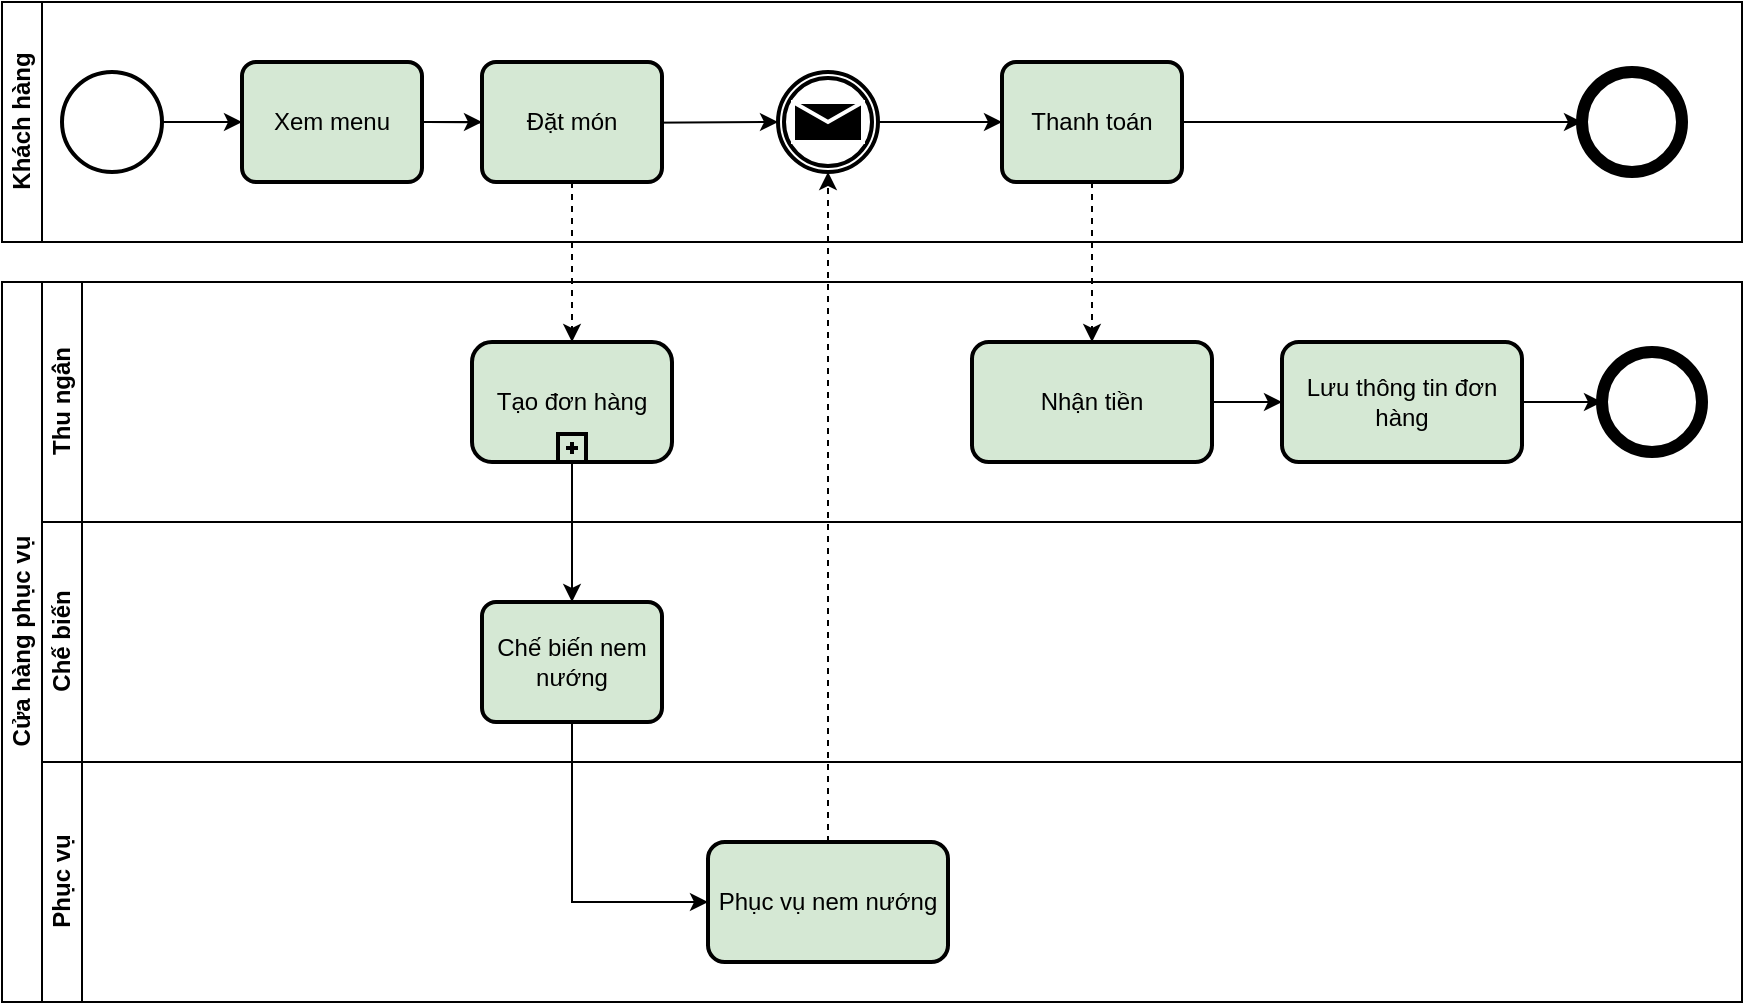 <mxfile version="20.3.0" type="device" pages="5"><diagram id="prtHgNgQTEPvFCAcTncT" name="Xử lý đơn đặt hàng"><mxGraphModel dx="462" dy="2034" grid="1" gridSize="10" guides="1" tooltips="1" connect="1" arrows="1" fold="1" page="1" pageScale="1" pageWidth="827" pageHeight="1169" math="0" shadow="0"><root><mxCell id="0"/><mxCell id="1" parent="0"/><mxCell id="dNxyNK7c78bLwvsdeMH5-19" value="Cửa hàng phục vụ" style="swimlane;html=1;childLayout=stackLayout;resizeParent=1;resizeParentMax=0;horizontal=0;startSize=20;horizontalStack=0;" parent="1" vertex="1"><mxGeometry x="120" y="120" width="870" height="360" as="geometry"/></mxCell><mxCell id="dNxyNK7c78bLwvsdeMH5-21" value="Thu ngân" style="swimlane;html=1;startSize=20;horizontal=0;" parent="dNxyNK7c78bLwvsdeMH5-19" vertex="1"><mxGeometry x="20" width="850" height="120" as="geometry"/></mxCell><mxCell id="tqj5btfS8SxG_10cW-rk-9" value="Tạo đơn hàng" style="points=[[0.25,0,0],[0.5,0,0],[0.75,0,0],[1,0.25,0],[1,0.5,0],[1,0.75,0],[0.75,1,0],[0.5,1,0],[0.25,1,0],[0,0.75,0],[0,0.5,0],[0,0.25,0]];shape=mxgraph.bpmn.task;whiteSpace=wrap;rectStyle=rounded;size=10;taskMarker=abstract;isLoopSub=1;shadow=0;sketch=0;fillStyle=auto;strokeColor=#000000;strokeWidth=2;fillColor=#d5e8d4;gradientDirection=west;" parent="dNxyNK7c78bLwvsdeMH5-21" vertex="1"><mxGeometry x="215" y="30" width="100" height="60" as="geometry"/></mxCell><mxCell id="C39uUO8axBg4CQBwCmu1-7" style="edgeStyle=orthogonalEdgeStyle;rounded=0;orthogonalLoop=1;jettySize=auto;html=1;exitX=1;exitY=0.5;exitDx=0;exitDy=0;entryX=0;entryY=0.5;entryDx=0;entryDy=0;entryPerimeter=0;" parent="dNxyNK7c78bLwvsdeMH5-21" source="tqj5btfS8SxG_10cW-rk-25" target="C39uUO8axBg4CQBwCmu1-4" edge="1"><mxGeometry relative="1" as="geometry"/></mxCell><mxCell id="tqj5btfS8SxG_10cW-rk-25" value="Lưu thông tin đơn hàng" style="whiteSpace=wrap;html=1;fillColor=#d5e8d4;strokeColor=#000000;rounded=1;arcSize=14;strokeWidth=2;" parent="dNxyNK7c78bLwvsdeMH5-21" vertex="1"><mxGeometry x="620" y="30" width="120" height="60" as="geometry"/></mxCell><mxCell id="C39uUO8axBg4CQBwCmu1-4" value="" style="points=[[0.145,0.145,0],[0.5,0,0],[0.855,0.145,0],[1,0.5,0],[0.855,0.855,0],[0.5,1,0],[0.145,0.855,0],[0,0.5,0]];shape=mxgraph.bpmn.event;html=1;verticalLabelPosition=bottom;labelBackgroundColor=#ffffff;verticalAlign=top;align=center;perimeter=ellipsePerimeter;outlineConnect=0;aspect=fixed;outline=end;symbol=terminate2;shadow=0;sketch=0;fillStyle=auto;strokeColor=#000000;strokeWidth=2;fillColor=#FFFFFF;gradientColor=none;gradientDirection=west;" parent="dNxyNK7c78bLwvsdeMH5-21" vertex="1"><mxGeometry x="780" y="35" width="50" height="50" as="geometry"/></mxCell><mxCell id="dNxyNK7c78bLwvsdeMH5-22" value="Chế biến" style="swimlane;html=1;startSize=20;horizontal=0;" parent="dNxyNK7c78bLwvsdeMH5-19" vertex="1"><mxGeometry x="20" y="120" width="850" height="120" as="geometry"/></mxCell><mxCell id="tqj5btfS8SxG_10cW-rk-7" value="Chế biến nem nướng" style="rounded=1;whiteSpace=wrap;html=1;absoluteArcSize=1;arcSize=14;strokeWidth=2;fillColor=#d5e8d4;strokeColor=#000000;" parent="dNxyNK7c78bLwvsdeMH5-22" vertex="1"><mxGeometry x="220" y="40" width="90" height="60" as="geometry"/></mxCell><mxCell id="tqj5btfS8SxG_10cW-rk-4" value="Phục vụ" style="swimlane;html=1;startSize=20;horizontal=0;" parent="dNxyNK7c78bLwvsdeMH5-19" vertex="1"><mxGeometry x="20" y="240" width="850" height="120" as="geometry"/></mxCell><mxCell id="tqj5btfS8SxG_10cW-rk-12" value="Phục vụ nem nướng" style="whiteSpace=wrap;html=1;fillColor=#d5e8d4;strokeColor=#000000;rounded=1;arcSize=14;strokeWidth=2;" parent="tqj5btfS8SxG_10cW-rk-4" vertex="1"><mxGeometry x="333" y="40" width="120" height="60" as="geometry"/></mxCell><mxCell id="tqj5btfS8SxG_10cW-rk-11" style="edgeStyle=orthogonalEdgeStyle;rounded=0;orthogonalLoop=1;jettySize=auto;html=1;" parent="dNxyNK7c78bLwvsdeMH5-19" source="tqj5btfS8SxG_10cW-rk-9" target="tqj5btfS8SxG_10cW-rk-7" edge="1"><mxGeometry relative="1" as="geometry"/></mxCell><mxCell id="tqj5btfS8SxG_10cW-rk-13" value="" style="edgeStyle=orthogonalEdgeStyle;rounded=0;orthogonalLoop=1;jettySize=auto;html=1;" parent="dNxyNK7c78bLwvsdeMH5-19" source="tqj5btfS8SxG_10cW-rk-7" target="tqj5btfS8SxG_10cW-rk-12" edge="1"><mxGeometry relative="1" as="geometry"><Array as="points"><mxPoint x="285" y="310"/></Array></mxGeometry></mxCell><mxCell id="dNxyNK7c78bLwvsdeMH5-20" value="Khách hàng&lt;br&gt;" style="swimlane;html=1;startSize=20;horizontal=0;" parent="1" vertex="1"><mxGeometry x="120" y="-20" width="870" height="120" as="geometry"/></mxCell><mxCell id="tqj5btfS8SxG_10cW-rk-19" style="edgeStyle=orthogonalEdgeStyle;rounded=0;orthogonalLoop=1;jettySize=auto;html=1;exitX=1;exitY=0.5;exitDx=0;exitDy=0;entryX=0;entryY=0.5;entryDx=0;entryDy=0;" parent="dNxyNK7c78bLwvsdeMH5-20" source="tqj5btfS8SxG_10cW-rk-1" target="tqj5btfS8SxG_10cW-rk-5" edge="1"><mxGeometry relative="1" as="geometry"/></mxCell><mxCell id="tqj5btfS8SxG_10cW-rk-1" value="Xem menu" style="rounded=1;whiteSpace=wrap;html=1;absoluteArcSize=1;arcSize=14;strokeWidth=2;fillColor=#d5e8d4;strokeColor=#000000;" parent="dNxyNK7c78bLwvsdeMH5-20" vertex="1"><mxGeometry x="120" y="30" width="90" height="60" as="geometry"/></mxCell><mxCell id="tqj5btfS8SxG_10cW-rk-18" style="edgeStyle=orthogonalEdgeStyle;rounded=0;orthogonalLoop=1;jettySize=auto;html=1;" parent="dNxyNK7c78bLwvsdeMH5-20" target="tqj5btfS8SxG_10cW-rk-16" edge="1"><mxGeometry relative="1" as="geometry"><mxPoint x="213" y="60" as="sourcePoint"/></mxGeometry></mxCell><mxCell id="tqj5btfS8SxG_10cW-rk-5" value="Đặt món" style="rounded=1;whiteSpace=wrap;html=1;absoluteArcSize=1;arcSize=14;strokeWidth=2;fillColor=#d5e8d4;strokeColor=#000000;" parent="dNxyNK7c78bLwvsdeMH5-20" vertex="1"><mxGeometry x="240" y="30" width="90" height="60" as="geometry"/></mxCell><mxCell id="C39uUO8axBg4CQBwCmu1-6" style="edgeStyle=orthogonalEdgeStyle;rounded=0;orthogonalLoop=1;jettySize=auto;html=1;entryX=0;entryY=0.5;entryDx=0;entryDy=0;entryPerimeter=0;" parent="dNxyNK7c78bLwvsdeMH5-20" source="tqj5btfS8SxG_10cW-rk-6" target="C39uUO8axBg4CQBwCmu1-3" edge="1"><mxGeometry relative="1" as="geometry"/></mxCell><mxCell id="tqj5btfS8SxG_10cW-rk-6" value="Thanh toán" style="rounded=1;whiteSpace=wrap;html=1;absoluteArcSize=1;arcSize=14;strokeWidth=2;fillColor=#d5e8d4;strokeColor=#000000;" parent="dNxyNK7c78bLwvsdeMH5-20" vertex="1"><mxGeometry x="500" y="30" width="90" height="60" as="geometry"/></mxCell><mxCell id="tqj5btfS8SxG_10cW-rk-20" style="edgeStyle=orthogonalEdgeStyle;rounded=0;orthogonalLoop=1;jettySize=auto;html=1;" parent="dNxyNK7c78bLwvsdeMH5-20" source="tqj5btfS8SxG_10cW-rk-16" target="tqj5btfS8SxG_10cW-rk-6" edge="1"><mxGeometry relative="1" as="geometry"/></mxCell><mxCell id="tqj5btfS8SxG_10cW-rk-16" value="" style="points=[[0.145,0.145,0],[0.5,0,0],[0.855,0.145,0],[1,0.5,0],[0.855,0.855,0],[0.5,1,0],[0.145,0.855,0],[0,0.5,0]];shape=mxgraph.bpmn.event;html=1;verticalLabelPosition=bottom;labelBackgroundColor=#ffffff;verticalAlign=top;align=center;perimeter=ellipsePerimeter;outlineConnect=0;aspect=fixed;outline=throwing;symbol=message;shadow=0;sketch=0;fillStyle=auto;strokeColor=#000000;strokeWidth=2;fillColor=#FFFFFF;gradientColor=none;gradientDirection=west;" parent="dNxyNK7c78bLwvsdeMH5-20" vertex="1"><mxGeometry x="388" y="35" width="50" height="50" as="geometry"/></mxCell><mxCell id="C39uUO8axBg4CQBwCmu1-2" style="edgeStyle=orthogonalEdgeStyle;rounded=0;orthogonalLoop=1;jettySize=auto;html=1;exitX=1;exitY=0.5;exitDx=0;exitDy=0;exitPerimeter=0;entryX=0;entryY=0.5;entryDx=0;entryDy=0;" parent="dNxyNK7c78bLwvsdeMH5-20" source="C39uUO8axBg4CQBwCmu1-1" target="tqj5btfS8SxG_10cW-rk-1" edge="1"><mxGeometry relative="1" as="geometry"/></mxCell><mxCell id="C39uUO8axBg4CQBwCmu1-1" value="" style="points=[[0.145,0.145,0],[0.5,0,0],[0.855,0.145,0],[1,0.5,0],[0.855,0.855,0],[0.5,1,0],[0.145,0.855,0],[0,0.5,0]];shape=mxgraph.bpmn.event;html=1;verticalLabelPosition=bottom;labelBackgroundColor=#ffffff;verticalAlign=top;align=center;perimeter=ellipsePerimeter;outlineConnect=0;aspect=fixed;outline=standard;symbol=general;shadow=0;sketch=0;fillStyle=auto;strokeColor=#000000;strokeWidth=2;fillColor=#FFFFFF;gradientColor=none;gradientDirection=west;" parent="dNxyNK7c78bLwvsdeMH5-20" vertex="1"><mxGeometry x="30" y="35" width="50" height="50" as="geometry"/></mxCell><mxCell id="C39uUO8axBg4CQBwCmu1-3" value="" style="points=[[0.145,0.145,0],[0.5,0,0],[0.855,0.145,0],[1,0.5,0],[0.855,0.855,0],[0.5,1,0],[0.145,0.855,0],[0,0.5,0]];shape=mxgraph.bpmn.event;html=1;verticalLabelPosition=bottom;labelBackgroundColor=#ffffff;verticalAlign=top;align=center;perimeter=ellipsePerimeter;outlineConnect=0;aspect=fixed;outline=end;symbol=terminate2;shadow=0;sketch=0;fillStyle=auto;strokeColor=#000000;strokeWidth=2;fillColor=#FFFFFF;gradientColor=none;gradientDirection=west;" parent="dNxyNK7c78bLwvsdeMH5-20" vertex="1"><mxGeometry x="790" y="35" width="50" height="50" as="geometry"/></mxCell><mxCell id="tqj5btfS8SxG_10cW-rk-10" style="edgeStyle=orthogonalEdgeStyle;rounded=0;orthogonalLoop=1;jettySize=auto;html=1;dashed=1;" parent="1" source="tqj5btfS8SxG_10cW-rk-5" target="tqj5btfS8SxG_10cW-rk-9" edge="1"><mxGeometry relative="1" as="geometry"/></mxCell><mxCell id="tqj5btfS8SxG_10cW-rk-17" style="edgeStyle=orthogonalEdgeStyle;rounded=0;orthogonalLoop=1;jettySize=auto;html=1;dashed=1;" parent="1" source="tqj5btfS8SxG_10cW-rk-12" target="tqj5btfS8SxG_10cW-rk-16" edge="1"><mxGeometry relative="1" as="geometry"/></mxCell><mxCell id="tqj5btfS8SxG_10cW-rk-26" value="" style="edgeStyle=orthogonalEdgeStyle;rounded=0;orthogonalLoop=1;jettySize=auto;html=1;" parent="1" source="tqj5btfS8SxG_10cW-rk-22" target="tqj5btfS8SxG_10cW-rk-25" edge="1"><mxGeometry relative="1" as="geometry"/></mxCell><mxCell id="tqj5btfS8SxG_10cW-rk-22" value="Nhận tiền" style="whiteSpace=wrap;html=1;fillColor=#d5e8d4;strokeColor=#000000;rounded=1;arcSize=14;strokeWidth=2;" parent="1" vertex="1"><mxGeometry x="605" y="150" width="120" height="60" as="geometry"/></mxCell><mxCell id="tqj5btfS8SxG_10cW-rk-23" value="" style="edgeStyle=orthogonalEdgeStyle;rounded=0;orthogonalLoop=1;jettySize=auto;html=1;dashed=1;" parent="1" source="tqj5btfS8SxG_10cW-rk-6" target="tqj5btfS8SxG_10cW-rk-22" edge="1"><mxGeometry relative="1" as="geometry"/></mxCell></root></mxGraphModel></diagram><diagram id="evUkQzdT36JFNRTCMVR0" name="Thu ngân"><mxGraphModel dx="1320" dy="2471" grid="1" gridSize="10" guides="1" tooltips="1" connect="1" arrows="1" fold="1" page="1" pageScale="1" pageWidth="1169" pageHeight="827" math="0" shadow="0"><root><mxCell id="0"/><mxCell id="1" parent="0"/><mxCell id="CgHrNS3hMX0rl1NIgt1t-1" value="Thu ngân" style="swimlane;html=1;startSize=20;horizontal=0;" vertex="1" parent="1"><mxGeometry x="120" y="540" width="870" height="120" as="geometry"/></mxCell><mxCell id="CgHrNS3hMX0rl1NIgt1t-2" style="edgeStyle=orthogonalEdgeStyle;rounded=0;orthogonalLoop=1;jettySize=auto;html=1;exitX=1;exitY=0.5;exitDx=0;exitDy=0;entryX=0;entryY=0.5;entryDx=0;entryDy=0;entryPerimeter=0;" edge="1" parent="CgHrNS3hMX0rl1NIgt1t-1" source="CgHrNS3hMX0rl1NIgt1t-3" target="CgHrNS3hMX0rl1NIgt1t-4"><mxGeometry relative="1" as="geometry"/></mxCell><mxCell id="CgHrNS3hMX0rl1NIgt1t-3" value="In hóa đơn" style="whiteSpace=wrap;html=1;fillColor=#d5e8d4;strokeColor=#000000;rounded=1;arcSize=14;strokeWidth=2;" vertex="1" parent="CgHrNS3hMX0rl1NIgt1t-1"><mxGeometry x="605" y="30" width="120" height="60" as="geometry"/></mxCell><mxCell id="CgHrNS3hMX0rl1NIgt1t-4" value="" style="points=[[0.145,0.145,0],[0.5,0,0],[0.855,0.145,0],[1,0.5,0],[0.855,0.855,0],[0.5,1,0],[0.145,0.855,0],[0,0.5,0]];shape=mxgraph.bpmn.event;html=1;verticalLabelPosition=bottom;labelBackgroundColor=#ffffff;verticalAlign=top;align=center;perimeter=ellipsePerimeter;outlineConnect=0;aspect=fixed;outline=end;symbol=terminate2;shadow=0;sketch=0;fillStyle=auto;strokeColor=#000000;strokeWidth=2;fillColor=#FFFFFF;gradientColor=none;gradientDirection=west;" vertex="1" parent="CgHrNS3hMX0rl1NIgt1t-1"><mxGeometry x="790" y="35" width="50" height="50" as="geometry"/></mxCell><mxCell id="CgHrNS3hMX0rl1NIgt1t-5" style="edgeStyle=orthogonalEdgeStyle;rounded=0;orthogonalLoop=1;jettySize=auto;html=1;exitX=1;exitY=0.5;exitDx=0;exitDy=0;exitPerimeter=0;entryX=0;entryY=0.5;entryDx=0;entryDy=0;" edge="1" parent="CgHrNS3hMX0rl1NIgt1t-1" source="CgHrNS3hMX0rl1NIgt1t-6" target="CgHrNS3hMX0rl1NIgt1t-8"><mxGeometry relative="1" as="geometry"/></mxCell><mxCell id="CgHrNS3hMX0rl1NIgt1t-6" value="" style="points=[[0.145,0.145,0],[0.5,0,0],[0.855,0.145,0],[1,0.5,0],[0.855,0.855,0],[0.5,1,0],[0.145,0.855,0],[0,0.5,0]];shape=mxgraph.bpmn.event;html=1;verticalLabelPosition=bottom;labelBackgroundColor=#ffffff;verticalAlign=top;align=center;perimeter=ellipsePerimeter;outlineConnect=0;aspect=fixed;outline=standard;symbol=general;shadow=0;sketch=0;fillStyle=auto;strokeColor=#000000;strokeWidth=2;fillColor=#FFFFFF;gradientColor=none;gradientDirection=west;" vertex="1" parent="CgHrNS3hMX0rl1NIgt1t-1"><mxGeometry x="50" y="35" width="50" height="50" as="geometry"/></mxCell><mxCell id="CgHrNS3hMX0rl1NIgt1t-7" value="" style="edgeStyle=orthogonalEdgeStyle;rounded=0;orthogonalLoop=1;jettySize=auto;html=1;" edge="1" parent="CgHrNS3hMX0rl1NIgt1t-1" source="CgHrNS3hMX0rl1NIgt1t-8" target="CgHrNS3hMX0rl1NIgt1t-10"><mxGeometry relative="1" as="geometry"/></mxCell><mxCell id="CgHrNS3hMX0rl1NIgt1t-8" value="Chọn số lượng" style="whiteSpace=wrap;html=1;fillColor=#d5e8d4;strokeColor=#000000;rounded=1;arcSize=14;strokeWidth=2;" vertex="1" parent="CgHrNS3hMX0rl1NIgt1t-1"><mxGeometry x="175" y="30" width="120" height="60" as="geometry"/></mxCell><mxCell id="CgHrNS3hMX0rl1NIgt1t-9" style="edgeStyle=orthogonalEdgeStyle;rounded=0;orthogonalLoop=1;jettySize=auto;html=1;exitX=1;exitY=0.5;exitDx=0;exitDy=0;entryX=0;entryY=0.5;entryDx=0;entryDy=0;" edge="1" parent="CgHrNS3hMX0rl1NIgt1t-1" source="CgHrNS3hMX0rl1NIgt1t-10" target="CgHrNS3hMX0rl1NIgt1t-3"><mxGeometry relative="1" as="geometry"/></mxCell><mxCell id="CgHrNS3hMX0rl1NIgt1t-10" value="Điều chỉnh" style="whiteSpace=wrap;html=1;fillColor=#d5e8d4;strokeColor=#000000;rounded=1;arcSize=14;strokeWidth=2;" vertex="1" parent="CgHrNS3hMX0rl1NIgt1t-1"><mxGeometry x="375" y="30" width="120" height="60" as="geometry"/></mxCell></root></mxGraphModel></diagram><diagram id="31-nG0EO3B9idRztTDaN" name="Target"><mxGraphModel dx="1848" dy="4287" grid="1" gridSize="10" guides="1" tooltips="1" connect="1" arrows="1" fold="1" page="1" pageScale="1" pageWidth="1169" pageHeight="827" math="0" shadow="0"><root><mxCell id="0"/><mxCell id="1" parent="0"/><mxCell id="dOikGZTHgLHXeLxT-Eql-1" value="Cửa hàng phục vụ" style="swimlane;html=1;childLayout=stackLayout;resizeParent=1;resizeParentMax=0;horizontal=0;startSize=20;horizontalStack=0;" parent="1" vertex="1"><mxGeometry x="120" y="120" width="1120" height="370" as="geometry"/></mxCell><mxCell id="dOikGZTHgLHXeLxT-Eql-2" value="Thu ngân" style="swimlane;html=1;startSize=20;horizontal=0;" parent="dOikGZTHgLHXeLxT-Eql-1" vertex="1"><mxGeometry x="20" width="1100" height="120" as="geometry"/></mxCell><mxCell id="RlAkxataV7DpZ36zfVi7-2" style="edgeStyle=orthogonalEdgeStyle;rounded=0;orthogonalLoop=1;jettySize=auto;html=1;exitX=1;exitY=0.5;exitDx=0;exitDy=0;exitPerimeter=0;entryX=0;entryY=0.5;entryDx=0;entryDy=0;entryPerimeter=0;" parent="dOikGZTHgLHXeLxT-Eql-2" source="dOikGZTHgLHXeLxT-Eql-3" target="RlAkxataV7DpZ36zfVi7-1" edge="1"><mxGeometry relative="1" as="geometry"/></mxCell><mxCell id="dOikGZTHgLHXeLxT-Eql-3" value="Tạo đơn hàng" style="points=[[0.25,0,0],[0.5,0,0],[0.75,0,0],[1,0.25,0],[1,0.5,0],[1,0.75,0],[0.75,1,0],[0.5,1,0],[0.25,1,0],[0,0.75,0],[0,0.5,0],[0,0.25,0]];shape=mxgraph.bpmn.task;whiteSpace=wrap;rectStyle=rounded;size=10;taskMarker=abstract;isLoopSub=1;shadow=0;sketch=0;fillStyle=auto;strokeColor=#000000;strokeWidth=2;fillColor=#d5e8d4;gradientDirection=west;" parent="dOikGZTHgLHXeLxT-Eql-2" vertex="1"><mxGeometry x="215" y="30" width="100" height="60" as="geometry"/></mxCell><mxCell id="dOikGZTHgLHXeLxT-Eql-36" value="" style="edgeStyle=orthogonalEdgeStyle;rounded=0;orthogonalLoop=1;jettySize=auto;html=1;" parent="dOikGZTHgLHXeLxT-Eql-2" source="dOikGZTHgLHXeLxT-Eql-5" target="dOikGZTHgLHXeLxT-Eql-33" edge="1"><mxGeometry relative="1" as="geometry"/></mxCell><mxCell id="dOikGZTHgLHXeLxT-Eql-5" value="Lưu thông tin đơn hàng" style="whiteSpace=wrap;html=1;fillColor=#d5e8d4;strokeColor=#000000;rounded=1;arcSize=14;strokeWidth=2;" parent="dOikGZTHgLHXeLxT-Eql-2" vertex="1"><mxGeometry x="864" y="30" width="120" height="60" as="geometry"/></mxCell><mxCell id="dOikGZTHgLHXeLxT-Eql-33" value="" style="points=[[0.145,0.145,0],[0.5,0,0],[0.855,0.145,0],[1,0.5,0],[0.855,0.855,0],[0.5,1,0],[0.145,0.855,0],[0,0.5,0]];shape=mxgraph.bpmn.event;html=1;verticalLabelPosition=bottom;labelBackgroundColor=#ffffff;verticalAlign=top;align=center;perimeter=ellipsePerimeter;outlineConnect=0;aspect=fixed;outline=end;symbol=terminate2;shadow=0;sketch=0;fillStyle=auto;strokeColor=#000000;strokeWidth=2;fillColor=#FFFFFF;gradientColor=none;gradientDirection=west;" parent="dOikGZTHgLHXeLxT-Eql-2" vertex="1"><mxGeometry x="1024" y="35" width="50" height="50" as="geometry"/></mxCell><mxCell id="RlAkxataV7DpZ36zfVi7-4" style="edgeStyle=orthogonalEdgeStyle;rounded=0;orthogonalLoop=1;jettySize=auto;html=1;exitX=1;exitY=0.5;exitDx=0;exitDy=0;exitPerimeter=0;" parent="dOikGZTHgLHXeLxT-Eql-2" source="RlAkxataV7DpZ36zfVi7-1" target="RlAkxataV7DpZ36zfVi7-3" edge="1"><mxGeometry relative="1" as="geometry"/></mxCell><mxCell id="RlAkxataV7DpZ36zfVi7-1" value="" style="points=[[0.25,0.25,0],[0.5,0,0],[0.75,0.25,0],[1,0.5,0],[0.75,0.75,0],[0.5,1,0],[0.25,0.75,0],[0,0.5,0]];shape=mxgraph.bpmn.gateway2;html=1;verticalLabelPosition=bottom;labelBackgroundColor=#ffffff;verticalAlign=top;align=center;perimeter=rhombusPerimeter;outlineConnect=0;outline=none;symbol=none;gwType=parallel;shadow=0;sketch=0;fillStyle=auto;strokeColor=#000000;strokeWidth=2;fillColor=#FFFFFF;gradientColor=none;gradientDirection=west;" parent="dOikGZTHgLHXeLxT-Eql-2" vertex="1"><mxGeometry x="380" y="35" width="50" height="50" as="geometry"/></mxCell><mxCell id="RlAkxataV7DpZ36zfVi7-3" value="Tích điêm" style="points=[[0.25,0,0],[0.5,0,0],[0.75,0,0],[1,0.25,0],[1,0.5,0],[1,0.75,0],[0.75,1,0],[0.5,1,0],[0.25,1,0],[0,0.75,0],[0,0.5,0],[0,0.25,0]];shape=mxgraph.bpmn.task;whiteSpace=wrap;rectStyle=rounded;size=10;taskMarker=abstract;isLoopSub=1;shadow=0;sketch=0;fillStyle=auto;strokeColor=#000000;strokeWidth=2;fillColor=#d5e8d4;gradientDirection=west;" parent="dOikGZTHgLHXeLxT-Eql-2" vertex="1"><mxGeometry x="470" y="30" width="100" height="60" as="geometry"/></mxCell><mxCell id="dOikGZTHgLHXeLxT-Eql-7" value="Chế biến" style="swimlane;html=1;startSize=20;horizontal=0;" parent="dOikGZTHgLHXeLxT-Eql-1" vertex="1"><mxGeometry x="20" y="120" width="1100" height="130" as="geometry"/></mxCell><mxCell id="dOikGZTHgLHXeLxT-Eql-8" value="Chế biến nem nướng" style="rounded=1;whiteSpace=wrap;html=1;absoluteArcSize=1;arcSize=14;strokeWidth=2;fillColor=#d5e8d4;strokeColor=#000000;" parent="dOikGZTHgLHXeLxT-Eql-7" vertex="1"><mxGeometry x="360" y="40" width="90" height="60" as="geometry"/></mxCell><mxCell id="dOikGZTHgLHXeLxT-Eql-9" value="Phục vụ" style="swimlane;html=1;startSize=20;horizontal=0;" parent="dOikGZTHgLHXeLxT-Eql-1" vertex="1"><mxGeometry x="20" y="250" width="1100" height="120" as="geometry"/></mxCell><mxCell id="dOikGZTHgLHXeLxT-Eql-10" value="Phục vụ nem nướng" style="whiteSpace=wrap;html=1;fillColor=#d5e8d4;strokeColor=#000000;rounded=1;arcSize=14;strokeWidth=2;" parent="dOikGZTHgLHXeLxT-Eql-9" vertex="1"><mxGeometry x="577" y="40" width="120" height="60" as="geometry"/></mxCell><mxCell id="RlAkxataV7DpZ36zfVi7-6" value="" style="points=[[0.25,0.25,0],[0.5,0,0],[0.75,0.25,0],[1,0.5,0],[0.75,0.75,0],[0.5,1,0],[0.25,0.75,0],[0,0.5,0]];shape=mxgraph.bpmn.gateway2;html=1;verticalLabelPosition=bottom;labelBackgroundColor=#ffffff;verticalAlign=top;align=center;perimeter=rhombusPerimeter;outlineConnect=0;outline=none;symbol=none;gwType=parallel;shadow=0;sketch=0;fillStyle=auto;strokeColor=#000000;strokeWidth=2;fillColor=#FFFFFF;gradientColor=none;gradientDirection=west;" parent="dOikGZTHgLHXeLxT-Eql-9" vertex="1"><mxGeometry x="495" y="45" width="50" height="50" as="geometry"/></mxCell><mxCell id="RlAkxataV7DpZ36zfVi7-9" style="edgeStyle=orthogonalEdgeStyle;rounded=0;orthogonalLoop=1;jettySize=auto;html=1;exitX=1;exitY=0.5;exitDx=0;exitDy=0;exitPerimeter=0;entryX=0;entryY=0.5;entryDx=0;entryDy=0;" parent="dOikGZTHgLHXeLxT-Eql-9" source="RlAkxataV7DpZ36zfVi7-6" target="dOikGZTHgLHXeLxT-Eql-10" edge="1"><mxGeometry relative="1" as="geometry"><mxPoint x="570" y="69.333" as="targetPoint"/></mxGeometry></mxCell><mxCell id="RlAkxataV7DpZ36zfVi7-5" style="edgeStyle=orthogonalEdgeStyle;rounded=0;orthogonalLoop=1;jettySize=auto;html=1;exitX=0.5;exitY=1;exitDx=0;exitDy=0;exitPerimeter=0;entryX=0.5;entryY=0;entryDx=0;entryDy=0;" parent="dOikGZTHgLHXeLxT-Eql-1" source="RlAkxataV7DpZ36zfVi7-1" target="dOikGZTHgLHXeLxT-Eql-8" edge="1"><mxGeometry relative="1" as="geometry"/></mxCell><mxCell id="RlAkxataV7DpZ36zfVi7-8" style="edgeStyle=orthogonalEdgeStyle;rounded=0;orthogonalLoop=1;jettySize=auto;html=1;exitX=0.5;exitY=1;exitDx=0;exitDy=0;exitPerimeter=0;entryX=0.5;entryY=0;entryDx=0;entryDy=0;entryPerimeter=0;" parent="dOikGZTHgLHXeLxT-Eql-1" source="RlAkxataV7DpZ36zfVi7-3" target="RlAkxataV7DpZ36zfVi7-6" edge="1"><mxGeometry relative="1" as="geometry"/></mxCell><mxCell id="RlAkxataV7DpZ36zfVi7-10" style="edgeStyle=orthogonalEdgeStyle;rounded=0;orthogonalLoop=1;jettySize=auto;html=1;exitX=0.5;exitY=1;exitDx=0;exitDy=0;entryX=0;entryY=0.5;entryDx=0;entryDy=0;entryPerimeter=0;" parent="dOikGZTHgLHXeLxT-Eql-1" source="dOikGZTHgLHXeLxT-Eql-8" target="RlAkxataV7DpZ36zfVi7-6" edge="1"><mxGeometry relative="1" as="geometry"/></mxCell><mxCell id="dOikGZTHgLHXeLxT-Eql-13" value="Khách hàng&lt;br&gt;" style="swimlane;html=1;startSize=20;horizontal=0;" parent="1" vertex="1"><mxGeometry x="120" y="-20" width="1120" height="120" as="geometry"/></mxCell><mxCell id="dOikGZTHgLHXeLxT-Eql-16" style="edgeStyle=orthogonalEdgeStyle;rounded=0;orthogonalLoop=1;jettySize=auto;html=1;exitX=1;exitY=0.5;exitDx=0;exitDy=0;entryX=0;entryY=0.5;entryDx=0;entryDy=0;" parent="dOikGZTHgLHXeLxT-Eql-13" source="dOikGZTHgLHXeLxT-Eql-17" target="dOikGZTHgLHXeLxT-Eql-19" edge="1"><mxGeometry relative="1" as="geometry"/></mxCell><mxCell id="dOikGZTHgLHXeLxT-Eql-17" value="Xem menu" style="rounded=1;whiteSpace=wrap;html=1;absoluteArcSize=1;arcSize=14;strokeWidth=2;fillColor=#d5e8d4;strokeColor=#000000;" parent="dOikGZTHgLHXeLxT-Eql-13" vertex="1"><mxGeometry x="120" y="30" width="90" height="60" as="geometry"/></mxCell><mxCell id="dOikGZTHgLHXeLxT-Eql-18" style="edgeStyle=orthogonalEdgeStyle;rounded=0;orthogonalLoop=1;jettySize=auto;html=1;" parent="dOikGZTHgLHXeLxT-Eql-13" target="dOikGZTHgLHXeLxT-Eql-23" edge="1"><mxGeometry relative="1" as="geometry"><mxPoint x="213" y="60" as="sourcePoint"/></mxGeometry></mxCell><mxCell id="dOikGZTHgLHXeLxT-Eql-19" value="Đặt món" style="rounded=1;whiteSpace=wrap;html=1;absoluteArcSize=1;arcSize=14;strokeWidth=2;fillColor=#d5e8d4;strokeColor=#000000;" parent="dOikGZTHgLHXeLxT-Eql-13" vertex="1"><mxGeometry x="240" y="30" width="90" height="60" as="geometry"/></mxCell><mxCell id="dOikGZTHgLHXeLxT-Eql-34" style="edgeStyle=orthogonalEdgeStyle;rounded=0;orthogonalLoop=1;jettySize=auto;html=1;" parent="dOikGZTHgLHXeLxT-Eql-13" source="dOikGZTHgLHXeLxT-Eql-21" target="dOikGZTHgLHXeLxT-Eql-32" edge="1"><mxGeometry relative="1" as="geometry"/></mxCell><mxCell id="dOikGZTHgLHXeLxT-Eql-21" value="Thanh toán" style="rounded=1;whiteSpace=wrap;html=1;absoluteArcSize=1;arcSize=14;strokeWidth=2;fillColor=#d5e8d4;strokeColor=#000000;" parent="dOikGZTHgLHXeLxT-Eql-13" vertex="1"><mxGeometry x="744" y="30" width="90" height="60" as="geometry"/></mxCell><mxCell id="dOikGZTHgLHXeLxT-Eql-22" style="edgeStyle=orthogonalEdgeStyle;rounded=0;orthogonalLoop=1;jettySize=auto;html=1;" parent="dOikGZTHgLHXeLxT-Eql-13" source="dOikGZTHgLHXeLxT-Eql-23" target="dOikGZTHgLHXeLxT-Eql-21" edge="1"><mxGeometry relative="1" as="geometry"/></mxCell><mxCell id="dOikGZTHgLHXeLxT-Eql-23" value="" style="points=[[0.145,0.145,0],[0.5,0,0],[0.855,0.145,0],[1,0.5,0],[0.855,0.855,0],[0.5,1,0],[0.145,0.855,0],[0,0.5,0]];shape=mxgraph.bpmn.event;html=1;verticalLabelPosition=bottom;labelBackgroundColor=#ffffff;verticalAlign=top;align=center;perimeter=ellipsePerimeter;outlineConnect=0;aspect=fixed;outline=throwing;symbol=message;shadow=0;sketch=0;fillStyle=auto;strokeColor=#000000;strokeWidth=2;fillColor=#FFFFFF;gradientColor=none;gradientDirection=west;" parent="dOikGZTHgLHXeLxT-Eql-13" vertex="1"><mxGeometry x="632" y="35" width="50" height="50" as="geometry"/></mxCell><mxCell id="dOikGZTHgLHXeLxT-Eql-35" style="edgeStyle=orthogonalEdgeStyle;rounded=0;orthogonalLoop=1;jettySize=auto;html=1;exitX=1;exitY=0.5;exitDx=0;exitDy=0;exitPerimeter=0;" parent="dOikGZTHgLHXeLxT-Eql-13" source="dOikGZTHgLHXeLxT-Eql-31" target="dOikGZTHgLHXeLxT-Eql-17" edge="1"><mxGeometry relative="1" as="geometry"/></mxCell><mxCell id="dOikGZTHgLHXeLxT-Eql-31" value="" style="points=[[0.145,0.145,0],[0.5,0,0],[0.855,0.145,0],[1,0.5,0],[0.855,0.855,0],[0.5,1,0],[0.145,0.855,0],[0,0.5,0]];shape=mxgraph.bpmn.event;html=1;verticalLabelPosition=bottom;labelBackgroundColor=#ffffff;verticalAlign=top;align=center;perimeter=ellipsePerimeter;outlineConnect=0;aspect=fixed;outline=standard;symbol=general;shadow=0;sketch=0;fillStyle=auto;strokeColor=#000000;strokeWidth=2;fillColor=#FFFFFF;gradientColor=none;gradientDirection=west;" parent="dOikGZTHgLHXeLxT-Eql-13" vertex="1"><mxGeometry x="30" y="34" width="50" height="50" as="geometry"/></mxCell><mxCell id="dOikGZTHgLHXeLxT-Eql-32" value="" style="points=[[0.145,0.145,0],[0.5,0,0],[0.855,0.145,0],[1,0.5,0],[0.855,0.855,0],[0.5,1,0],[0.145,0.855,0],[0,0.5,0]];shape=mxgraph.bpmn.event;html=1;verticalLabelPosition=bottom;labelBackgroundColor=#ffffff;verticalAlign=top;align=center;perimeter=ellipsePerimeter;outlineConnect=0;aspect=fixed;outline=end;symbol=terminate2;shadow=0;sketch=0;fillStyle=auto;strokeColor=#000000;strokeWidth=2;fillColor=#FFFFFF;gradientColor=none;gradientDirection=west;" parent="dOikGZTHgLHXeLxT-Eql-13" vertex="1"><mxGeometry x="994" y="35" width="50" height="50" as="geometry"/></mxCell><mxCell id="dOikGZTHgLHXeLxT-Eql-25" style="edgeStyle=orthogonalEdgeStyle;rounded=0;orthogonalLoop=1;jettySize=auto;html=1;dashed=1;" parent="1" source="dOikGZTHgLHXeLxT-Eql-19" target="dOikGZTHgLHXeLxT-Eql-3" edge="1"><mxGeometry relative="1" as="geometry"/></mxCell><mxCell id="dOikGZTHgLHXeLxT-Eql-26" style="edgeStyle=orthogonalEdgeStyle;rounded=0;orthogonalLoop=1;jettySize=auto;html=1;dashed=1;" parent="1" source="dOikGZTHgLHXeLxT-Eql-10" target="dOikGZTHgLHXeLxT-Eql-23" edge="1"><mxGeometry relative="1" as="geometry"/></mxCell><mxCell id="dOikGZTHgLHXeLxT-Eql-27" value="" style="edgeStyle=orthogonalEdgeStyle;rounded=0;orthogonalLoop=1;jettySize=auto;html=1;" parent="1" source="dOikGZTHgLHXeLxT-Eql-28" target="dOikGZTHgLHXeLxT-Eql-5" edge="1"><mxGeometry relative="1" as="geometry"/></mxCell><mxCell id="dOikGZTHgLHXeLxT-Eql-28" value="Nhận tiền" style="whiteSpace=wrap;html=1;fillColor=#d5e8d4;strokeColor=#000000;rounded=1;arcSize=14;strokeWidth=2;" parent="1" vertex="1"><mxGeometry x="849" y="150" width="120" height="60" as="geometry"/></mxCell><mxCell id="dOikGZTHgLHXeLxT-Eql-29" value="" style="edgeStyle=orthogonalEdgeStyle;rounded=0;orthogonalLoop=1;jettySize=auto;html=1;dashed=1;" parent="1" source="dOikGZTHgLHXeLxT-Eql-21" target="dOikGZTHgLHXeLxT-Eql-28" edge="1"><mxGeometry relative="1" as="geometry"/></mxCell></root></mxGraphModel></diagram><diagram id="jrtwyBjog14OYmiKzjv-" name="Target đăng ký"><mxGraphModel dx="462" dy="865" grid="1" gridSize="10" guides="1" tooltips="1" connect="1" arrows="1" fold="1" page="1" pageScale="1" pageWidth="1169" pageHeight="827" math="0" shadow="0"><root><mxCell id="0"/><mxCell id="1" parent="0"/><mxCell id="wJbeMvYXlYSZmr03kS9q-1" value="Thu ngân" style="swimlane;html=1;startSize=20;horizontal=0;" vertex="1" parent="1"><mxGeometry x="120" y="560" width="900" height="540" as="geometry"/></mxCell><mxCell id="wJbeMvYXlYSZmr03kS9q-2" value="" style="points=[[0.145,0.145,0],[0.5,0,0],[0.855,0.145,0],[1,0.5,0],[0.855,0.855,0],[0.5,1,0],[0.145,0.855,0],[0,0.5,0]];shape=mxgraph.bpmn.event;html=1;verticalLabelPosition=bottom;labelBackgroundColor=#ffffff;verticalAlign=top;align=center;perimeter=ellipsePerimeter;outlineConnect=0;aspect=fixed;outline=end;symbol=terminate2;shadow=0;sketch=0;fillStyle=auto;strokeColor=#000000;strokeWidth=2;fillColor=#FFFFFF;gradientColor=none;gradientDirection=west;" vertex="1" parent="wJbeMvYXlYSZmr03kS9q-1"><mxGeometry x="705" y="470" width="50" height="50" as="geometry"/></mxCell><mxCell id="wJbeMvYXlYSZmr03kS9q-3" value="Đăng ký thành viên mới" style="whiteSpace=wrap;html=1;fillColor=#d5e8d4;strokeColor=#000000;rounded=1;arcSize=14;strokeWidth=2;" vertex="1" parent="wJbeMvYXlYSZmr03kS9q-1"><mxGeometry x="280" y="35" width="120" height="60" as="geometry"/></mxCell><mxCell id="wJbeMvYXlYSZmr03kS9q-4" value="" style="points=[[0.145,0.145,0],[0.5,0,0],[0.855,0.145,0],[1,0.5,0],[0.855,0.855,0],[0.5,1,0],[0.145,0.855,0],[0,0.5,0]];shape=mxgraph.bpmn.event;html=1;verticalLabelPosition=bottom;labelBackgroundColor=#ffffff;verticalAlign=top;align=center;perimeter=ellipsePerimeter;outlineConnect=0;aspect=fixed;outline=standard;symbol=general;shadow=0;sketch=0;fillStyle=auto;strokeColor=#000000;strokeWidth=2;fillColor=#FFFFFF;gradientColor=none;gradientDirection=west;" vertex="1" parent="wJbeMvYXlYSZmr03kS9q-1"><mxGeometry x="30" y="95" width="50" height="50" as="geometry"/></mxCell><mxCell id="wJbeMvYXlYSZmr03kS9q-5" value="NO" style="edgeStyle=orthogonalEdgeStyle;rounded=0;orthogonalLoop=1;jettySize=auto;html=1;exitX=1;exitY=0.5;exitDx=0;exitDy=0;entryX=0;entryY=0.5;entryDx=0;entryDy=0;" edge="1" parent="wJbeMvYXlYSZmr03kS9q-1" source="wJbeMvYXlYSZmr03kS9q-7" target="wJbeMvYXlYSZmr03kS9q-3"><mxGeometry relative="1" as="geometry"/></mxCell><mxCell id="wJbeMvYXlYSZmr03kS9q-6" value="YES" style="edgeStyle=orthogonalEdgeStyle;rounded=0;orthogonalLoop=1;jettySize=auto;html=1;exitX=1;exitY=0.5;exitDx=0;exitDy=0;" edge="1" parent="wJbeMvYXlYSZmr03kS9q-1" source="wJbeMvYXlYSZmr03kS9q-7" target="wJbeMvYXlYSZmr03kS9q-10"><mxGeometry relative="1" as="geometry"/></mxCell><mxCell id="wJbeMvYXlYSZmr03kS9q-7" value="" style="rhombus;whiteSpace=wrap;html=1;verticalAlign=top;fillColor=#FFFFFF;strokeColor=#000000;labelBackgroundColor=#ffffff;shadow=0;sketch=0;fillStyle=auto;strokeWidth=2;gradientColor=none;gradientDirection=west;" vertex="1" parent="wJbeMvYXlYSZmr03kS9q-1"><mxGeometry x="145" y="80" width="80" height="80" as="geometry"/></mxCell><mxCell id="wJbeMvYXlYSZmr03kS9q-8" value="" style="edgeStyle=orthogonalEdgeStyle;rounded=0;orthogonalLoop=1;jettySize=auto;html=1;" edge="1" parent="wJbeMvYXlYSZmr03kS9q-1" source="wJbeMvYXlYSZmr03kS9q-4" target="wJbeMvYXlYSZmr03kS9q-7"><mxGeometry relative="1" as="geometry"/></mxCell><mxCell id="wJbeMvYXlYSZmr03kS9q-9" style="edgeStyle=orthogonalEdgeStyle;rounded=0;orthogonalLoop=1;jettySize=auto;html=1;exitX=1;exitY=0.5;exitDx=0;exitDy=0;entryX=0;entryY=0.5;entryDx=0;entryDy=0;" edge="1" parent="wJbeMvYXlYSZmr03kS9q-1" source="wJbeMvYXlYSZmr03kS9q-10" target="wJbeMvYXlYSZmr03kS9q-13"><mxGeometry relative="1" as="geometry"/></mxCell><mxCell id="wJbeMvYXlYSZmr03kS9q-10" value="Tìm kiếm danh sách thành viên" style="whiteSpace=wrap;html=1;fillColor=#d5e8d4;strokeColor=#000000;rounded=1;arcSize=14;strokeWidth=2;" vertex="1" parent="wJbeMvYXlYSZmr03kS9q-1"><mxGeometry x="280" y="150" width="120" height="60" as="geometry"/></mxCell><mxCell id="wJbeMvYXlYSZmr03kS9q-11" value="Đăng ký thành viên chưa?" style="text;html=1;align=center;verticalAlign=middle;resizable=0;points=[];autosize=1;strokeColor=none;fillColor=none;" vertex="1" parent="wJbeMvYXlYSZmr03kS9q-1"><mxGeometry x="80" y="45" width="160" height="30" as="geometry"/></mxCell><mxCell id="wJbeMvYXlYSZmr03kS9q-12" value="" style="edgeStyle=orthogonalEdgeStyle;rounded=0;orthogonalLoop=1;jettySize=auto;html=1;" edge="1" parent="wJbeMvYXlYSZmr03kS9q-1" source="wJbeMvYXlYSZmr03kS9q-13" target="wJbeMvYXlYSZmr03kS9q-15"><mxGeometry relative="1" as="geometry"/></mxCell><mxCell id="wJbeMvYXlYSZmr03kS9q-13" value="Tích điểm cho hóa đơn hiện tại" style="whiteSpace=wrap;html=1;fillColor=#d5e8d4;strokeColor=#000000;rounded=1;arcSize=14;strokeWidth=2;" vertex="1" parent="wJbeMvYXlYSZmr03kS9q-1"><mxGeometry x="470" y="90" width="120" height="60" as="geometry"/></mxCell><mxCell id="wJbeMvYXlYSZmr03kS9q-14" value="" style="edgeStyle=orthogonalEdgeStyle;rounded=0;orthogonalLoop=1;jettySize=auto;html=1;" edge="1" parent="wJbeMvYXlYSZmr03kS9q-1" source="wJbeMvYXlYSZmr03kS9q-3" target="wJbeMvYXlYSZmr03kS9q-13"><mxGeometry relative="1" as="geometry"/></mxCell><mxCell id="wJbeMvYXlYSZmr03kS9q-15" value="Tra cứu ưu đãi" style="whiteSpace=wrap;html=1;fillColor=#d5e8d4;strokeColor=#000000;rounded=1;arcSize=14;strokeWidth=2;" vertex="1" parent="wJbeMvYXlYSZmr03kS9q-1"><mxGeometry x="470" y="230" width="120" height="60" as="geometry"/></mxCell><mxCell id="wJbeMvYXlYSZmr03kS9q-16" style="edgeStyle=orthogonalEdgeStyle;rounded=0;orthogonalLoop=1;jettySize=auto;html=1;entryX=0.5;entryY=0;entryDx=0;entryDy=0;fontFamily=Helvetica;fontSize=12;fontColor=default;" edge="1" parent="wJbeMvYXlYSZmr03kS9q-1" source="wJbeMvYXlYSZmr03kS9q-17" target="wJbeMvYXlYSZmr03kS9q-21"><mxGeometry relative="1" as="geometry"/></mxCell><mxCell id="wJbeMvYXlYSZmr03kS9q-17" value="" style="rhombus;whiteSpace=wrap;html=1;verticalAlign=top;fillColor=#FFFFFF;strokeColor=#000000;labelBackgroundColor=#ffffff;shadow=0;sketch=0;fillStyle=auto;strokeWidth=2;gradientColor=none;gradientDirection=west;" vertex="1" parent="wJbeMvYXlYSZmr03kS9q-1"><mxGeometry x="690" y="220" width="80" height="80" as="geometry"/></mxCell><mxCell id="wJbeMvYXlYSZmr03kS9q-18" value="" style="edgeStyle=orthogonalEdgeStyle;rounded=0;orthogonalLoop=1;jettySize=auto;html=1;" edge="1" parent="wJbeMvYXlYSZmr03kS9q-1" source="wJbeMvYXlYSZmr03kS9q-15" target="wJbeMvYXlYSZmr03kS9q-17"><mxGeometry relative="1" as="geometry"><mxPoint x="690" y="260" as="targetPoint"/></mxGeometry></mxCell><mxCell id="wJbeMvYXlYSZmr03kS9q-19" value="Có áp dụng ưu đãi không?" style="text;html=1;align=center;verticalAlign=middle;resizable=0;points=[];autosize=1;strokeColor=none;fillColor=none;fontSize=12;fontFamily=Helvetica;fontColor=default;" vertex="1" parent="wJbeMvYXlYSZmr03kS9q-1"><mxGeometry x="645" y="180" width="170" height="30" as="geometry"/></mxCell><mxCell id="wJbeMvYXlYSZmr03kS9q-20" style="edgeStyle=orthogonalEdgeStyle;rounded=0;orthogonalLoop=1;jettySize=auto;html=1;exitX=0.5;exitY=1;exitDx=0;exitDy=0;entryX=0.5;entryY=0;entryDx=0;entryDy=0;entryPerimeter=0;fontFamily=Helvetica;fontSize=12;fontColor=default;" edge="1" parent="wJbeMvYXlYSZmr03kS9q-1" source="wJbeMvYXlYSZmr03kS9q-21" target="wJbeMvYXlYSZmr03kS9q-2"><mxGeometry relative="1" as="geometry"/></mxCell><mxCell id="wJbeMvYXlYSZmr03kS9q-21" value="Áp dụng vào đơn hiện tại" style="whiteSpace=wrap;html=1;fillColor=#d5e8d4;strokeColor=#000000;rounded=1;arcSize=14;strokeWidth=2;" vertex="1" parent="wJbeMvYXlYSZmr03kS9q-1"><mxGeometry x="670" y="360" width="120" height="60" as="geometry"/></mxCell></root></mxGraphModel></diagram><diagram id="8GWSqiKWo3Jf-Tl30APM" name="Target tích điểm"><mxGraphModel dx="924" dy="903" grid="1" gridSize="10" guides="1" tooltips="1" connect="1" arrows="1" fold="1" page="1" pageScale="1" pageWidth="1169" pageHeight="827" math="0" shadow="0"><root><mxCell id="0"/><mxCell id="1" parent="0"/><mxCell id="Ks0uTHv8idcYhHAq0xdt-1" value="Cửa hàng phục vụ" style="swimlane;html=1;childLayout=stackLayout;resizeParent=1;resizeParentMax=0;horizontal=0;startSize=20;horizontalStack=0;" vertex="1" parent="1"><mxGeometry x="130" y="1284" width="1120" height="370" as="geometry"/></mxCell><mxCell id="Ks0uTHv8idcYhHAq0xdt-2" value="Thu ngân" style="swimlane;html=1;startSize=20;horizontal=0;" vertex="1" parent="Ks0uTHv8idcYhHAq0xdt-1"><mxGeometry x="20" width="1100" height="120" as="geometry"/></mxCell><mxCell id="Ks0uTHv8idcYhHAq0xdt-3" style="edgeStyle=orthogonalEdgeStyle;rounded=0;orthogonalLoop=1;jettySize=auto;html=1;exitX=1;exitY=0.5;exitDx=0;exitDy=0;exitPerimeter=0;entryX=0;entryY=0.5;entryDx=0;entryDy=0;entryPerimeter=0;" edge="1" parent="Ks0uTHv8idcYhHAq0xdt-2" source="Ks0uTHv8idcYhHAq0xdt-4" target="Ks0uTHv8idcYhHAq0xdt-7"><mxGeometry relative="1" as="geometry"/></mxCell><mxCell id="Ks0uTHv8idcYhHAq0xdt-4" value="Tạo đơn hàng" style="points=[[0.25,0,0],[0.5,0,0],[0.75,0,0],[1,0.25,0],[1,0.5,0],[1,0.75,0],[0.75,1,0],[0.5,1,0],[0.25,1,0],[0,0.75,0],[0,0.5,0],[0,0.25,0]];shape=mxgraph.bpmn.task;whiteSpace=wrap;rectStyle=rounded;size=10;taskMarker=abstract;isLoopSub=1;shadow=0;sketch=0;fillStyle=auto;strokeColor=#000000;strokeWidth=2;fillColor=#d5e8d4;gradientDirection=west;" vertex="1" parent="Ks0uTHv8idcYhHAq0xdt-2"><mxGeometry x="215" y="30" width="100" height="60" as="geometry"/></mxCell><mxCell id="Ks0uTHv8idcYhHAq0xdt-5" value="" style="points=[[0.145,0.145,0],[0.5,0,0],[0.855,0.145,0],[1,0.5,0],[0.855,0.855,0],[0.5,1,0],[0.145,0.855,0],[0,0.5,0]];shape=mxgraph.bpmn.event;html=1;verticalLabelPosition=bottom;labelBackgroundColor=#ffffff;verticalAlign=top;align=center;perimeter=ellipsePerimeter;outlineConnect=0;aspect=fixed;outline=end;symbol=terminate2;shadow=0;sketch=0;fillStyle=auto;strokeColor=#000000;strokeWidth=2;fillColor=#FFFFFF;gradientColor=none;gradientDirection=west;" vertex="1" parent="Ks0uTHv8idcYhHAq0xdt-2"><mxGeometry x="969" y="35" width="50" height="50" as="geometry"/></mxCell><mxCell id="Ks0uTHv8idcYhHAq0xdt-6" style="edgeStyle=none;rounded=0;orthogonalLoop=1;jettySize=auto;html=1;exitX=1;exitY=0.5;exitDx=0;exitDy=0;exitPerimeter=0;entryX=0;entryY=0.5;entryDx=0;entryDy=0;dashed=1;" edge="1" parent="Ks0uTHv8idcYhHAq0xdt-2" source="Ks0uTHv8idcYhHAq0xdt-7" target="Ks0uTHv8idcYhHAq0xdt-8"><mxGeometry relative="1" as="geometry"/></mxCell><mxCell id="Ks0uTHv8idcYhHAq0xdt-7" value="" style="points=[[0.25,0.25,0],[0.5,0,0],[0.75,0.25,0],[1,0.5,0],[0.75,0.75,0],[0.5,1,0],[0.25,0.75,0],[0,0.5,0]];shape=mxgraph.bpmn.gateway2;html=1;verticalLabelPosition=bottom;labelBackgroundColor=#ffffff;verticalAlign=top;align=center;perimeter=rhombusPerimeter;outlineConnect=0;outline=none;symbol=none;gwType=parallel;shadow=0;sketch=0;fillStyle=auto;strokeColor=#000000;strokeWidth=2;fillColor=#FFFFFF;gradientColor=none;gradientDirection=west;" vertex="1" parent="Ks0uTHv8idcYhHAq0xdt-2"><mxGeometry x="380" y="35" width="50" height="50" as="geometry"/></mxCell><mxCell id="Ks0uTHv8idcYhHAq0xdt-8" value="Tích điểm" style="rounded=1;whiteSpace=wrap;html=1;absoluteArcSize=1;arcSize=14;strokeWidth=2;fillColor=#d5e8d4;strokeColor=#000000;" vertex="1" parent="Ks0uTHv8idcYhHAq0xdt-2"><mxGeometry x="475" y="30" width="90" height="60" as="geometry"/></mxCell><mxCell id="Ks0uTHv8idcYhHAq0xdt-9" value="Chế biến" style="swimlane;html=1;startSize=20;horizontal=0;" vertex="1" parent="Ks0uTHv8idcYhHAq0xdt-1"><mxGeometry x="20" y="120" width="1100" height="130" as="geometry"/></mxCell><mxCell id="Ks0uTHv8idcYhHAq0xdt-10" value="Chế biến nem nướng" style="rounded=1;whiteSpace=wrap;html=1;absoluteArcSize=1;arcSize=14;strokeWidth=2;fillColor=#d5e8d4;strokeColor=#000000;" vertex="1" parent="Ks0uTHv8idcYhHAq0xdt-9"><mxGeometry x="360" y="40" width="90" height="60" as="geometry"/></mxCell><mxCell id="Ks0uTHv8idcYhHAq0xdt-11" value="Phục vụ" style="swimlane;html=1;startSize=20;horizontal=0;" vertex="1" parent="Ks0uTHv8idcYhHAq0xdt-1"><mxGeometry x="20" y="250" width="1100" height="120" as="geometry"/></mxCell><mxCell id="Ks0uTHv8idcYhHAq0xdt-12" value="Giao hàng" style="whiteSpace=wrap;html=1;fillColor=#d5e8d4;strokeColor=#000000;rounded=1;arcSize=14;strokeWidth=2;" vertex="1" parent="Ks0uTHv8idcYhHAq0xdt-11"><mxGeometry x="577" y="40" width="120" height="60" as="geometry"/></mxCell><mxCell id="Ks0uTHv8idcYhHAq0xdt-13" value="" style="points=[[0.25,0.25,0],[0.5,0,0],[0.75,0.25,0],[1,0.5,0],[0.75,0.75,0],[0.5,1,0],[0.25,0.75,0],[0,0.5,0]];shape=mxgraph.bpmn.gateway2;html=1;verticalLabelPosition=bottom;labelBackgroundColor=#ffffff;verticalAlign=top;align=center;perimeter=rhombusPerimeter;outlineConnect=0;outline=none;symbol=none;gwType=parallel;shadow=0;sketch=0;fillStyle=auto;strokeColor=#000000;strokeWidth=2;fillColor=#FFFFFF;gradientColor=none;gradientDirection=west;" vertex="1" parent="Ks0uTHv8idcYhHAq0xdt-11"><mxGeometry x="495" y="45" width="50" height="50" as="geometry"/></mxCell><mxCell id="Ks0uTHv8idcYhHAq0xdt-14" style="edgeStyle=orthogonalEdgeStyle;rounded=0;orthogonalLoop=1;jettySize=auto;html=1;exitX=1;exitY=0.5;exitDx=0;exitDy=0;exitPerimeter=0;entryX=0;entryY=0.5;entryDx=0;entryDy=0;" edge="1" parent="Ks0uTHv8idcYhHAq0xdt-11" source="Ks0uTHv8idcYhHAq0xdt-13" target="Ks0uTHv8idcYhHAq0xdt-12"><mxGeometry relative="1" as="geometry"><mxPoint x="570" y="69.333" as="targetPoint"/></mxGeometry></mxCell><mxCell id="Ks0uTHv8idcYhHAq0xdt-15" style="edgeStyle=orthogonalEdgeStyle;rounded=0;orthogonalLoop=1;jettySize=auto;html=1;exitX=0.5;exitY=1;exitDx=0;exitDy=0;exitPerimeter=0;entryX=0.5;entryY=0;entryDx=0;entryDy=0;" edge="1" parent="Ks0uTHv8idcYhHAq0xdt-1" source="Ks0uTHv8idcYhHAq0xdt-7" target="Ks0uTHv8idcYhHAq0xdt-10"><mxGeometry relative="1" as="geometry"/></mxCell><mxCell id="Ks0uTHv8idcYhHAq0xdt-16" style="edgeStyle=orthogonalEdgeStyle;rounded=0;orthogonalLoop=1;jettySize=auto;html=1;entryX=0.5;entryY=0;entryDx=0;entryDy=0;entryPerimeter=0;exitX=0.5;exitY=1;exitDx=0;exitDy=0;" edge="1" parent="Ks0uTHv8idcYhHAq0xdt-1" source="Ks0uTHv8idcYhHAq0xdt-8" target="Ks0uTHv8idcYhHAq0xdt-13"><mxGeometry relative="1" as="geometry"><mxPoint x="540" y="116" as="sourcePoint"/></mxGeometry></mxCell><mxCell id="Ks0uTHv8idcYhHAq0xdt-17" style="edgeStyle=orthogonalEdgeStyle;rounded=0;orthogonalLoop=1;jettySize=auto;html=1;exitX=0.5;exitY=1;exitDx=0;exitDy=0;entryX=0;entryY=0.5;entryDx=0;entryDy=0;entryPerimeter=0;" edge="1" parent="Ks0uTHv8idcYhHAq0xdt-1" source="Ks0uTHv8idcYhHAq0xdt-10" target="Ks0uTHv8idcYhHAq0xdt-13"><mxGeometry relative="1" as="geometry"/></mxCell><mxCell id="Ks0uTHv8idcYhHAq0xdt-18" value="Khách hàng&lt;br&gt;" style="swimlane;html=1;startSize=20;horizontal=0;" vertex="1" parent="1"><mxGeometry x="130" y="1144" width="1120" height="120" as="geometry"/></mxCell><mxCell id="Ks0uTHv8idcYhHAq0xdt-19" style="edgeStyle=orthogonalEdgeStyle;rounded=0;orthogonalLoop=1;jettySize=auto;html=1;exitX=1;exitY=0.5;exitDx=0;exitDy=0;entryX=0;entryY=0.5;entryDx=0;entryDy=0;" edge="1" parent="Ks0uTHv8idcYhHAq0xdt-18" source="Ks0uTHv8idcYhHAq0xdt-20" target="Ks0uTHv8idcYhHAq0xdt-21"><mxGeometry relative="1" as="geometry"/></mxCell><mxCell id="Ks0uTHv8idcYhHAq0xdt-20" value="Truy cập website" style="rounded=1;whiteSpace=wrap;html=1;absoluteArcSize=1;arcSize=14;strokeWidth=2;fillColor=#d5e8d4;strokeColor=#000000;" vertex="1" parent="Ks0uTHv8idcYhHAq0xdt-18"><mxGeometry x="120" y="30" width="90" height="60" as="geometry"/></mxCell><mxCell id="Ks0uTHv8idcYhHAq0xdt-21" value="Chọn số lượng và tùy chọn" style="rounded=1;whiteSpace=wrap;html=1;absoluteArcSize=1;arcSize=14;strokeWidth=2;fillColor=#d5e8d4;strokeColor=#000000;" vertex="1" parent="Ks0uTHv8idcYhHAq0xdt-18"><mxGeometry x="240" y="30" width="90" height="60" as="geometry"/></mxCell><mxCell id="Ks0uTHv8idcYhHAq0xdt-22" style="edgeStyle=orthogonalEdgeStyle;rounded=0;orthogonalLoop=1;jettySize=auto;html=1;" edge="1" parent="Ks0uTHv8idcYhHAq0xdt-18" source="Ks0uTHv8idcYhHAq0xdt-23" target="Ks0uTHv8idcYhHAq0xdt-28"><mxGeometry relative="1" as="geometry"/></mxCell><mxCell id="Ks0uTHv8idcYhHAq0xdt-23" value="Thanh toán" style="rounded=1;whiteSpace=wrap;html=1;absoluteArcSize=1;arcSize=14;strokeWidth=2;fillColor=#d5e8d4;strokeColor=#000000;" vertex="1" parent="Ks0uTHv8idcYhHAq0xdt-18"><mxGeometry x="744" y="30" width="90" height="60" as="geometry"/></mxCell><mxCell id="Ks0uTHv8idcYhHAq0xdt-24" style="edgeStyle=orthogonalEdgeStyle;rounded=0;orthogonalLoop=1;jettySize=auto;html=1;" edge="1" parent="Ks0uTHv8idcYhHAq0xdt-18" source="Ks0uTHv8idcYhHAq0xdt-25" target="Ks0uTHv8idcYhHAq0xdt-23"><mxGeometry relative="1" as="geometry"/></mxCell><mxCell id="Ks0uTHv8idcYhHAq0xdt-25" value="" style="points=[[0.145,0.145,0],[0.5,0,0],[0.855,0.145,0],[1,0.5,0],[0.855,0.855,0],[0.5,1,0],[0.145,0.855,0],[0,0.5,0]];shape=mxgraph.bpmn.event;html=1;verticalLabelPosition=bottom;labelBackgroundColor=#ffffff;verticalAlign=top;align=center;perimeter=ellipsePerimeter;outlineConnect=0;aspect=fixed;outline=throwing;symbol=message;shadow=0;sketch=0;fillStyle=auto;strokeColor=#000000;strokeWidth=2;fillColor=#FFFFFF;gradientColor=none;gradientDirection=west;" vertex="1" parent="Ks0uTHv8idcYhHAq0xdt-18"><mxGeometry x="632" y="35" width="50" height="50" as="geometry"/></mxCell><mxCell id="Ks0uTHv8idcYhHAq0xdt-26" style="edgeStyle=orthogonalEdgeStyle;rounded=0;orthogonalLoop=1;jettySize=auto;html=1;exitX=1;exitY=0.5;exitDx=0;exitDy=0;exitPerimeter=0;" edge="1" parent="Ks0uTHv8idcYhHAq0xdt-18" source="Ks0uTHv8idcYhHAq0xdt-27" target="Ks0uTHv8idcYhHAq0xdt-20"><mxGeometry relative="1" as="geometry"/></mxCell><mxCell id="Ks0uTHv8idcYhHAq0xdt-27" value="" style="points=[[0.145,0.145,0],[0.5,0,0],[0.855,0.145,0],[1,0.5,0],[0.855,0.855,0],[0.5,1,0],[0.145,0.855,0],[0,0.5,0]];shape=mxgraph.bpmn.event;html=1;verticalLabelPosition=bottom;labelBackgroundColor=#ffffff;verticalAlign=top;align=center;perimeter=ellipsePerimeter;outlineConnect=0;aspect=fixed;outline=standard;symbol=general;shadow=0;sketch=0;fillStyle=auto;strokeColor=#000000;strokeWidth=2;fillColor=#FFFFFF;gradientColor=none;gradientDirection=west;" vertex="1" parent="Ks0uTHv8idcYhHAq0xdt-18"><mxGeometry x="30" y="34" width="50" height="50" as="geometry"/></mxCell><mxCell id="Ks0uTHv8idcYhHAq0xdt-28" value="" style="points=[[0.145,0.145,0],[0.5,0,0],[0.855,0.145,0],[1,0.5,0],[0.855,0.855,0],[0.5,1,0],[0.145,0.855,0],[0,0.5,0]];shape=mxgraph.bpmn.event;html=1;verticalLabelPosition=bottom;labelBackgroundColor=#ffffff;verticalAlign=top;align=center;perimeter=ellipsePerimeter;outlineConnect=0;aspect=fixed;outline=end;symbol=terminate2;shadow=0;sketch=0;fillStyle=auto;strokeColor=#000000;strokeWidth=2;fillColor=#FFFFFF;gradientColor=none;gradientDirection=west;" vertex="1" parent="Ks0uTHv8idcYhHAq0xdt-18"><mxGeometry x="994" y="35" width="50" height="50" as="geometry"/></mxCell><mxCell id="Ks0uTHv8idcYhHAq0xdt-29" style="edgeStyle=orthogonalEdgeStyle;rounded=0;orthogonalLoop=1;jettySize=auto;html=1;dashed=1;" edge="1" parent="1" source="Ks0uTHv8idcYhHAq0xdt-12" target="Ks0uTHv8idcYhHAq0xdt-25"><mxGeometry relative="1" as="geometry"/></mxCell><mxCell id="Ks0uTHv8idcYhHAq0xdt-30" value="" style="edgeStyle=orthogonalEdgeStyle;rounded=0;orthogonalLoop=1;jettySize=auto;html=1;" edge="1" parent="1" source="Ks0uTHv8idcYhHAq0xdt-31" target="Ks0uTHv8idcYhHAq0xdt-5"><mxGeometry relative="1" as="geometry"><mxPoint x="1014.0" y="1344.0" as="targetPoint"/></mxGeometry></mxCell><mxCell id="Ks0uTHv8idcYhHAq0xdt-31" value="Nhận tiền" style="whiteSpace=wrap;html=1;fillColor=#d5e8d4;strokeColor=#000000;rounded=1;arcSize=14;strokeWidth=2;" vertex="1" parent="1"><mxGeometry x="859" y="1314" width="120" height="60" as="geometry"/></mxCell><mxCell id="Ks0uTHv8idcYhHAq0xdt-32" value="" style="edgeStyle=orthogonalEdgeStyle;rounded=0;orthogonalLoop=1;jettySize=auto;html=1;dashed=1;" edge="1" parent="1" source="Ks0uTHv8idcYhHAq0xdt-23" target="Ks0uTHv8idcYhHAq0xdt-31"><mxGeometry relative="1" as="geometry"/></mxCell><mxCell id="Ks0uTHv8idcYhHAq0xdt-33" style="edgeStyle=orthogonalEdgeStyle;rounded=0;orthogonalLoop=1;jettySize=auto;html=1;exitX=1;exitY=0.5;exitDx=0;exitDy=0;" edge="1" parent="1" source="Ks0uTHv8idcYhHAq0xdt-35" target="Ks0uTHv8idcYhHAq0xdt-25"><mxGeometry relative="1" as="geometry"/></mxCell><mxCell id="Ks0uTHv8idcYhHAq0xdt-34" style="rounded=0;orthogonalLoop=1;jettySize=auto;html=1;exitX=0.5;exitY=1;exitDx=0;exitDy=0;dashed=1;" edge="1" parent="1" source="Ks0uTHv8idcYhHAq0xdt-35" target="Ks0uTHv8idcYhHAq0xdt-4"><mxGeometry relative="1" as="geometry"/></mxCell><mxCell id="Ks0uTHv8idcYhHAq0xdt-35" value="Đặt hàng" style="whiteSpace=wrap;html=1;fillColor=#d5e8d4;strokeColor=#000000;rounded=1;arcSize=14;strokeWidth=2;" vertex="1" parent="1"><mxGeometry x="525" y="1174" width="120" height="60" as="geometry"/></mxCell><mxCell id="Ks0uTHv8idcYhHAq0xdt-36" value="" style="edgeStyle=orthogonalEdgeStyle;rounded=0;orthogonalLoop=1;jettySize=auto;html=1;" edge="1" parent="1" source="Ks0uTHv8idcYhHAq0xdt-21" target="Ks0uTHv8idcYhHAq0xdt-35"><mxGeometry relative="1" as="geometry"/></mxCell></root></mxGraphModel></diagram></mxfile>